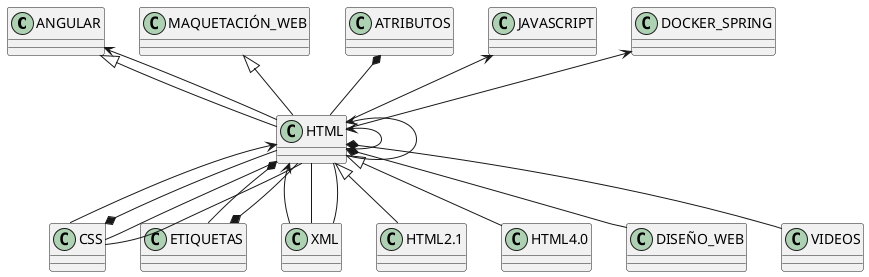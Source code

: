 @startuml 
 set namespaceSeparator none
ANGULAR <|-- HTML
MAQUETACIÓN_WEB <|-- HTML
CSS *-- HTML
ETIQUETAS *-- HTML
ATRIBUTOS *-- HTML
JAVASCRIPT <-- HTML
ANGULAR <-- HTML
DOCKER_SPRING <-- HTML
HTML <-- HTML
CSS -- HTML
XML -- HTML
HTML <|-- HTML2.1
HTML <|-- HTML4.0
HTML *-- DISEÑO_WEB
HTML *-- ETIQUETAS
HTML *-- VIDEOS
HTML <-- CSS
HTML <-- XML
HTML <-- HTML
HTML -- CSS
HTML -- XML
@enduml
